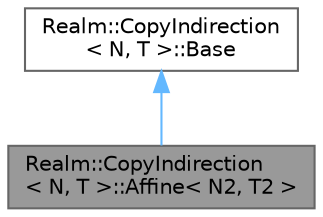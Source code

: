 digraph "Realm::CopyIndirection&lt; N, T &gt;::Affine&lt; N2, T2 &gt;"
{
 // LATEX_PDF_SIZE
  bgcolor="transparent";
  edge [fontname=Helvetica,fontsize=10,labelfontname=Helvetica,labelfontsize=10];
  node [fontname=Helvetica,fontsize=10,shape=box,height=0.2,width=0.4];
  Node1 [id="Node000001",label="Realm::CopyIndirection\l\< N, T \>::Affine\< N2, T2 \>",height=0.2,width=0.4,color="gray40", fillcolor="grey60", style="filled", fontcolor="black",tooltip=" "];
  Node2 -> Node1 [id="edge1_Node000001_Node000002",dir="back",color="steelblue1",style="solid",tooltip=" "];
  Node2 [id="Node000002",label="Realm::CopyIndirection\l\< N, T \>::Base",height=0.2,width=0.4,color="gray40", fillcolor="white", style="filled",URL="$classRealm_1_1CopyIndirection_1_1Base.html",tooltip=" "];
}

